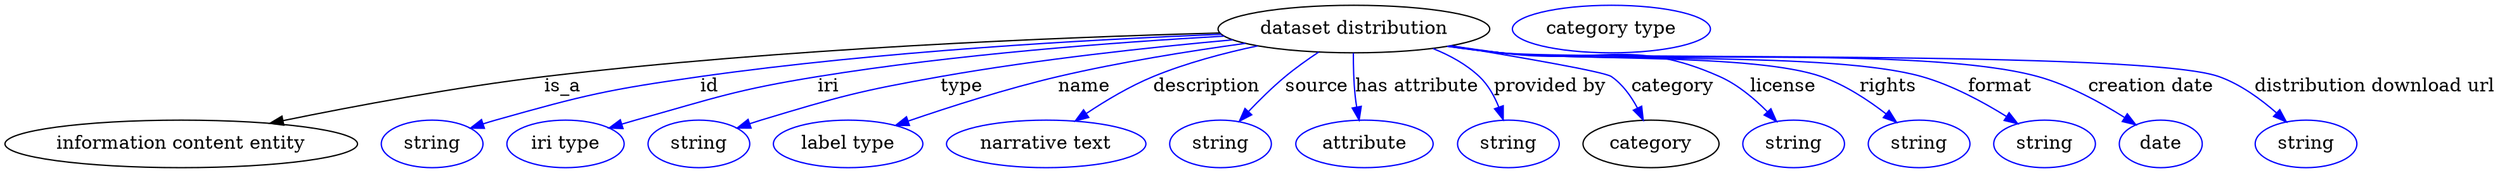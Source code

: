 digraph {
	graph [bb="0,0,1883.2,123"];
	node [label="\N"];
	"dataset distribution"	[height=0.5,
		label="dataset distribution",
		pos="1019.2,105",
		width=2.8525];
	"information content entity"	[height=0.5,
		pos="133.24,18",
		width=3.7011];
	"dataset distribution" -> "information content entity"	[label=is_a,
		lp="423.24,61.5",
		pos="e,200.66,33.59 917.99,101.96 796.69,98.655 587.52,90.183 409.24,69 341.75,60.981 265.82,46.845 210.7,35.645"];
	id	[color=blue,
		height=0.5,
		label=string,
		pos="323.24,18",
		width=1.0652];
	"dataset distribution" -> id	[color=blue,
		label=id,
		lp="535.24,61.5",
		pos="e,352.23,29.966 919.14,100.85 819.62,96.786 662.8,87.849 528.24,69 457.63,59.109 439.89,55.278 371.24,36 368.13,35.128 364.94,34.158 \
361.74,33.138",
		style=solid];
	iri	[color=blue,
		height=0.5,
		label="iri type",
		pos="424.24,18",
		width=1.2277];
	"dataset distribution" -> iri	[color=blue,
		label=iri,
		lp="623.24,61.5",
		pos="e,457.64,29.804 921.18,99.626 839.05,94.978 718.95,85.885 615.24,69 563.68,60.606 505.83,44.49 467.44,32.818",
		style=solid];
	type	[color=blue,
		height=0.5,
		label=string,
		pos="525.24,18",
		width=1.0652];
	"dataset distribution" -> type	[color=blue,
		label=type,
		lp="724.24,61.5",
		pos="e,554.16,30.019 927.63,96.747 865.45,91.077 781.54,81.964 708.24,69 646.99,58.167 631.79,53.938 572.24,36 569.47,35.167 566.63,34.264 \
563.78,33.322",
		style=solid];
	name	[color=blue,
		height=0.5,
		label="label type",
		pos="638.24,18",
		width=1.5707];
	"dataset distribution" -> name	[color=blue,
		label=name,
		lp="816.24,61.5",
		pos="e,673.89,31.982 937.11,94.126 894.74,88.274 842.4,79.86 796.24,69 757.7,59.932 714.94,46.166 683.63,35.372",
		style=solid];
	description	[color=blue,
		height=0.5,
		label="narrative text",
		pos="788.24,18",
		width=2.0943];
	"dataset distribution" -> description	[color=blue,
		label=description,
		lp="907.74,61.5",
		pos="e,809.61,35.341 945.77,92.303 920.32,86.897 891.98,79.323 867.24,69 850,61.805 832.29,50.972 818.02,41.226",
		style=solid];
	source	[color=blue,
		height=0.5,
		label=string,
		pos="920.24,18",
		width=1.0652];
	"dataset distribution" -> source	[color=blue,
		label=source,
		lp="991.24,61.5",
		pos="e,933.8,35.2 992.22,87.472 983.92,81.965 974.95,75.554 967.24,69 957.92,61.085 948.53,51.484 940.61,42.819",
		style=solid];
	"has attribute"	[color=blue,
		height=0.5,
		label=attribute,
		pos="1028.2,18",
		width=1.4443];
	"dataset distribution" -> "has attribute"	[color=blue,
		label="has attribute",
		lp="1067.2,61.5",
		pos="e,1023.6,35.966 1018.7,86.814 1018.6,77.14 1018.9,64.858 1020.2,54 1020.6,51.309 1021,48.522 1021.5,45.749",
		style=solid];
	"provided by"	[color=blue,
		height=0.5,
		label=string,
		pos="1136.2,18",
		width=1.0652];
	"dataset distribution" -> "provided by"	[color=blue,
		label="provided by",
		lp="1167.7,61.5",
		pos="e,1132.3,36.312 1079.2,90.193 1091.9,85.132 1104.4,78.271 1114.2,69 1120.9,62.743 1125.7,54.117 1129,45.79",
		style=solid];
	category	[height=0.5,
		pos="1244.2,18",
		width=1.4263];
	"dataset distribution" -> category	[color=blue,
		label=category,
		lp="1260.7,61.5",
		pos="e,1238.3,36.019 1092.4,92.32 1145.5,83.597 1209,72.589 1214.2,69 1222.7,63.174 1229.1,54.124 1233.9,45.317",
		style=solid];
	license	[color=blue,
		height=0.5,
		label=string,
		pos="1352.2,18",
		width=1.0652];
	"dataset distribution" -> license	[color=blue,
		label=license,
		lp="1344.2,61.5",
		pos="e,1339.3,34.958 1092.3,92.341 1104.9,90.459 1118,88.605 1130.2,87 1203.8,77.38 1228.4,99.154 1296.2,69 1309.9,62.923 1322.6,52.248 \
1332.4,42.318",
		style=solid];
	rights	[color=blue,
		height=0.5,
		label=string,
		pos="1447.2,18",
		width=1.0652];
	"dataset distribution" -> rights	[color=blue,
		label=rights,
		lp="1423.7,61.5",
		pos="e,1430.1,34.41 1091.4,92.117 1104.3,90.227 1117.6,88.428 1130.2,87 1184,80.897 1322.1,86.755 1373.2,69 1391.1,62.811 1408.7,51.202 \
1422.2,40.727",
		style=solid];
	format	[color=blue,
		height=0.5,
		label=string,
		pos="1542.2,18",
		width=1.0652];
	"dataset distribution" -> format	[color=blue,
		label=format,
		lp="1508.7,61.5",
		pos="e,1521.9,33.307 1090.8,92.018 1103.9,90.116 1117.4,88.338 1130.2,87 1200.9,79.617 1380.9,88.269 1449.2,69 1472.1,62.561 1495.6,49.851 \
1513.3,38.857",
		style=solid];
	"creation date"	[color=blue,
		height=0.5,
		label=date,
		pos="1630.2,18",
		width=0.86659];
	"dataset distribution" -> "creation date"	[color=blue,
		label="creation date",
		lp="1622.7,61.5",
		pos="e,1611.4,32.452 1090.2,91.975 1103.4,90.053 1117.2,88.279 1130.2,87 1220.3,78.134 1450,93.039 1537.2,69 1560.7,62.534 1584.9,49.315 \
1602.7,38.092",
		style=solid];
	"distribution download url"	[color=blue,
		height=0.5,
		label=string,
		pos="1740.2,18",
		width=1.0652];
	"dataset distribution" -> "distribution download url"	[color=blue,
		label="distribution download url",
		lp="1792.2,61.5",
		pos="e,1725.4,34.634 1089.8,91.9 1103.2,89.972 1117.1,88.216 1130.2,87 1190.5,81.412 1617.2,89.209 1674.2,69 1690.4,63.263 1705.9,51.995 \
1717.7,41.607",
		style=solid];
	"named thing_category"	[color=blue,
		height=0.5,
		label="category type",
		pos="1214.2,105",
		width=2.0762];
}
